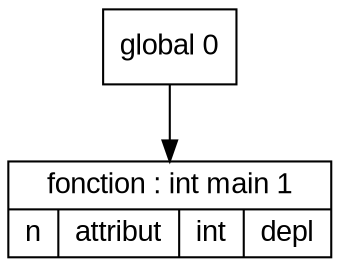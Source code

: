 digraph "tds"{

	node [fontname="Arial"];

	N1 [shape=record label="{ fonction : int main 1
	| { n | attribut | int | depl }
	}"];

	N0 [shape=record label="{ global 0
	}"];


	N0 -> N1; 
}
